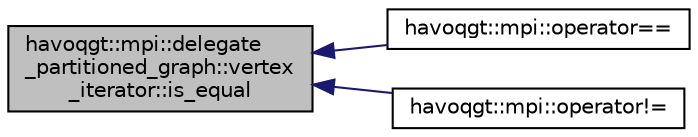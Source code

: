 digraph "havoqgt::mpi::delegate_partitioned_graph::vertex_iterator::is_equal"
{
  edge [fontname="Helvetica",fontsize="10",labelfontname="Helvetica",labelfontsize="10"];
  node [fontname="Helvetica",fontsize="10",shape=record];
  rankdir="LR";
  Node1 [label="havoqgt::mpi::delegate\l_partitioned_graph::vertex\l_iterator::is_equal",height=0.2,width=0.4,color="black", fillcolor="grey75", style="filled", fontcolor="black"];
  Node1 -> Node2 [dir="back",color="midnightblue",fontsize="10",style="solid",fontname="Helvetica"];
  Node2 [label="havoqgt::mpi::operator==",height=0.2,width=0.4,color="black", fillcolor="white", style="filled",URL="$namespacehavoqgt_1_1mpi.html#a8905407f27f9cfda9faeb5ef948ee3fa"];
  Node1 -> Node3 [dir="back",color="midnightblue",fontsize="10",style="solid",fontname="Helvetica"];
  Node3 [label="havoqgt::mpi::operator!=",height=0.2,width=0.4,color="black", fillcolor="white", style="filled",URL="$namespacehavoqgt_1_1mpi.html#a22dc19dfee33440e9a7bbb1e56ef20d6"];
}
